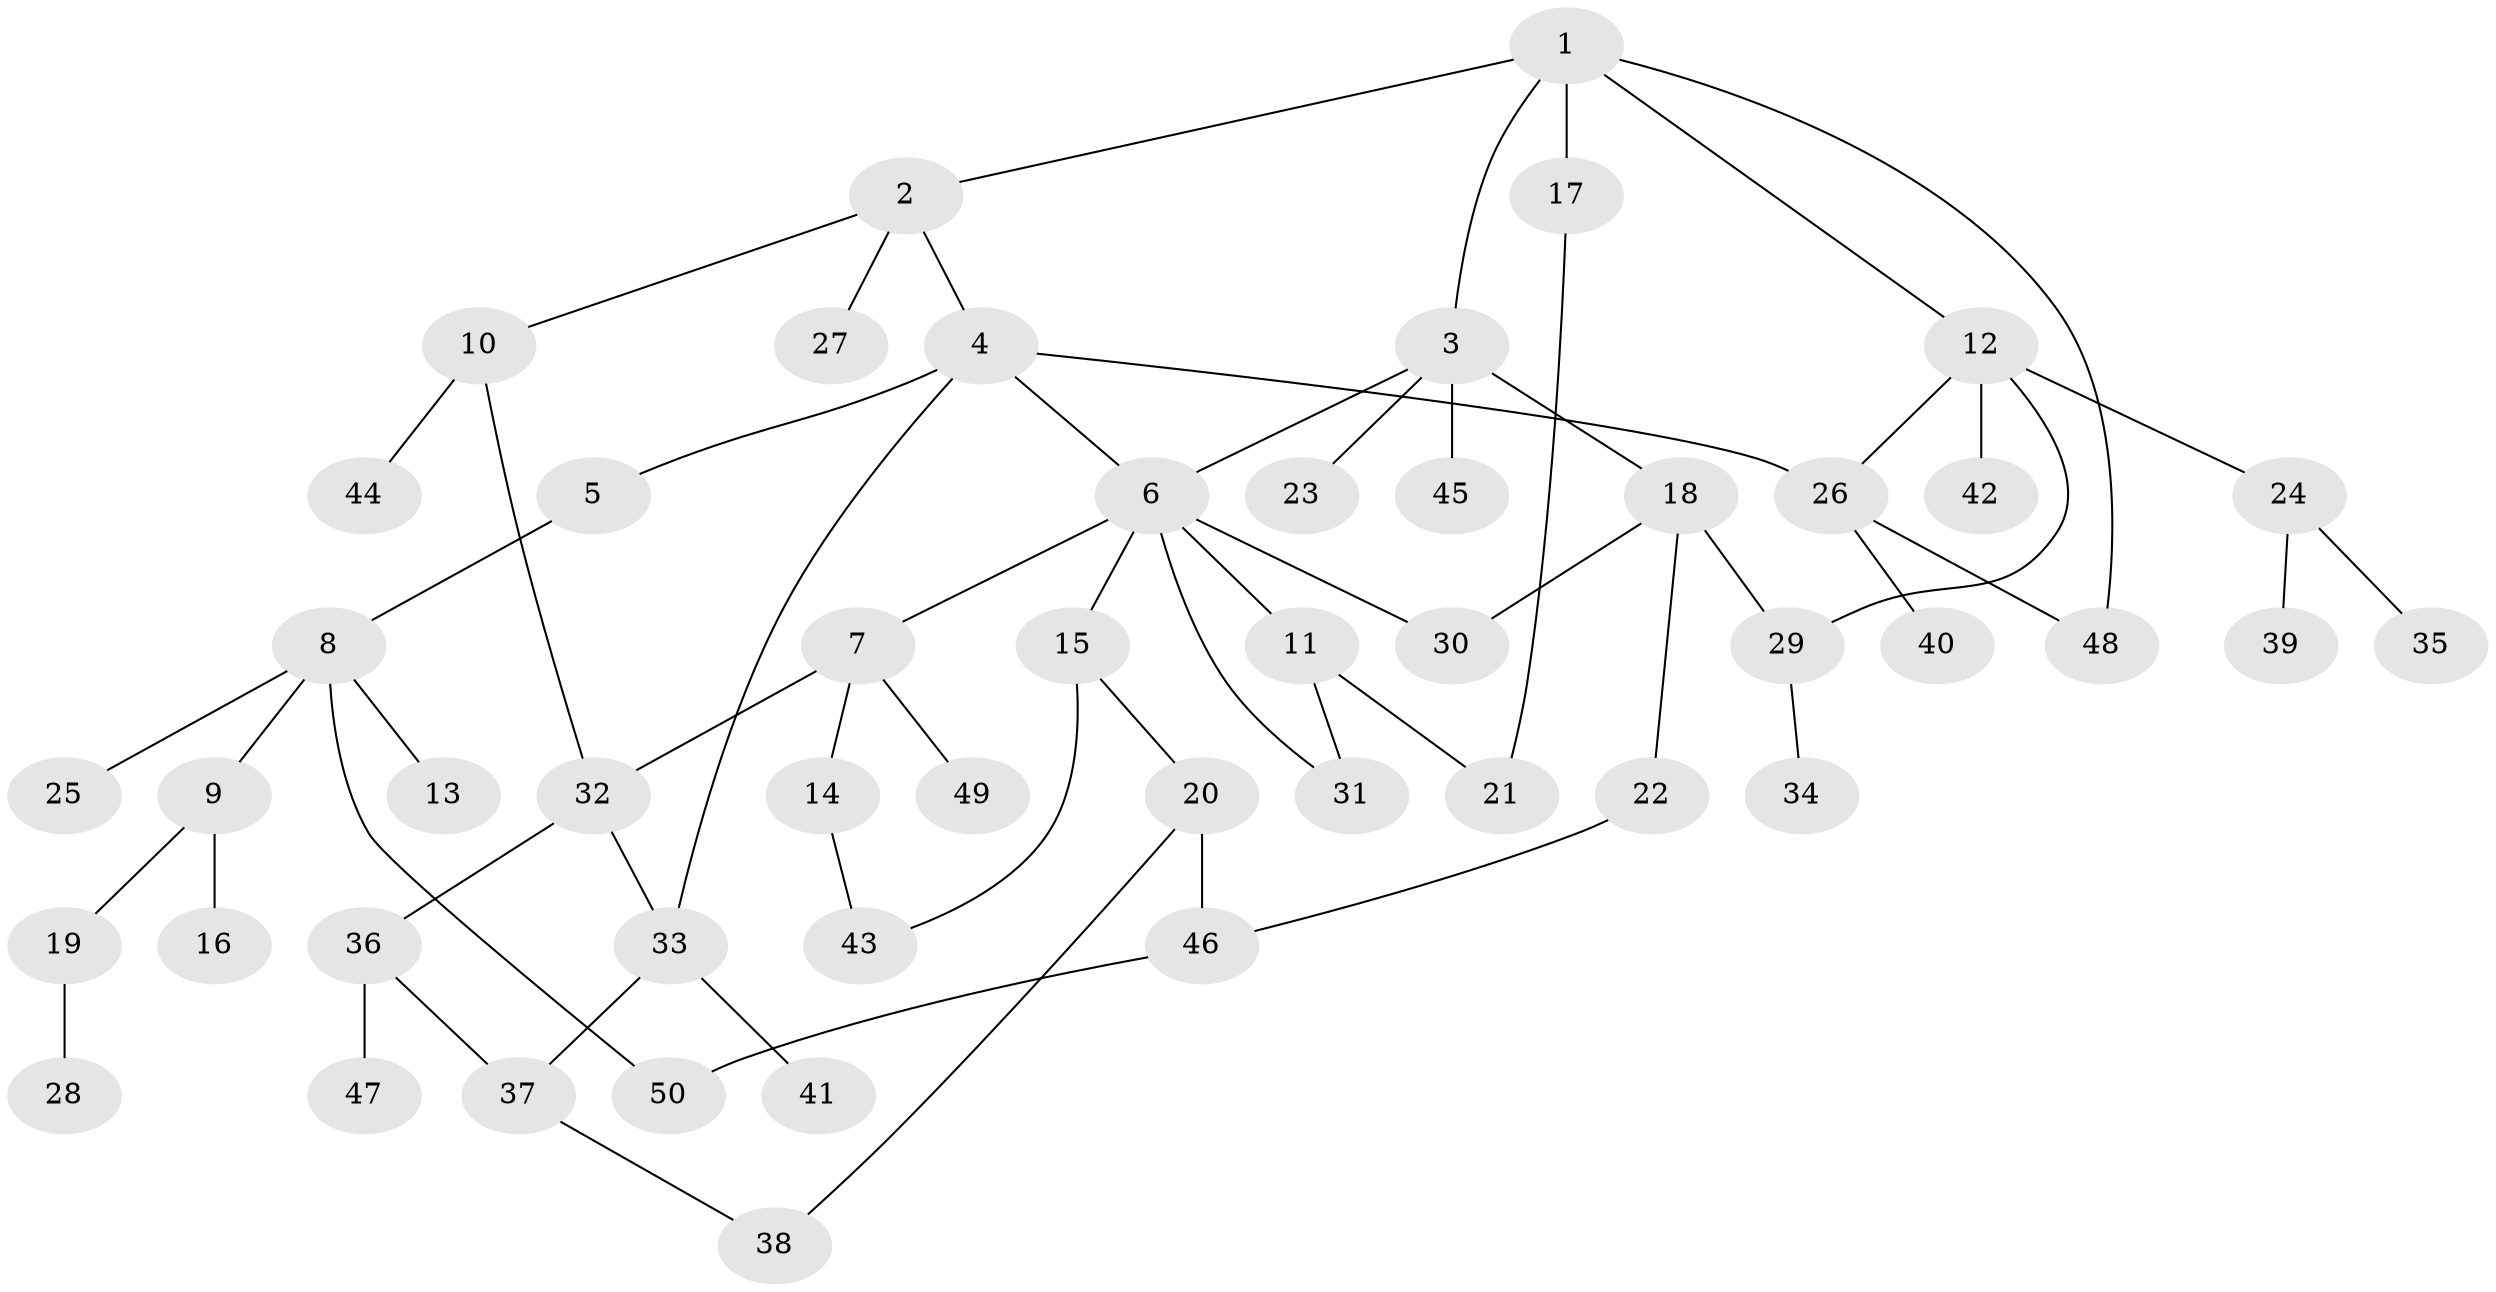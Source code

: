 // Generated by graph-tools (version 1.1) at 2025/49/03/09/25 03:49:23]
// undirected, 50 vertices, 63 edges
graph export_dot {
graph [start="1"]
  node [color=gray90,style=filled];
  1;
  2;
  3;
  4;
  5;
  6;
  7;
  8;
  9;
  10;
  11;
  12;
  13;
  14;
  15;
  16;
  17;
  18;
  19;
  20;
  21;
  22;
  23;
  24;
  25;
  26;
  27;
  28;
  29;
  30;
  31;
  32;
  33;
  34;
  35;
  36;
  37;
  38;
  39;
  40;
  41;
  42;
  43;
  44;
  45;
  46;
  47;
  48;
  49;
  50;
  1 -- 2;
  1 -- 3;
  1 -- 12;
  1 -- 17;
  1 -- 48;
  2 -- 4;
  2 -- 10;
  2 -- 27;
  3 -- 6;
  3 -- 18;
  3 -- 23;
  3 -- 45;
  4 -- 5;
  4 -- 26;
  4 -- 33;
  4 -- 6;
  5 -- 8;
  6 -- 7;
  6 -- 11;
  6 -- 15;
  6 -- 30;
  6 -- 31;
  7 -- 14;
  7 -- 49;
  7 -- 32;
  8 -- 9;
  8 -- 13;
  8 -- 25;
  8 -- 50;
  9 -- 16;
  9 -- 19;
  10 -- 32;
  10 -- 44;
  11 -- 21;
  11 -- 31;
  12 -- 24;
  12 -- 29;
  12 -- 42;
  12 -- 26;
  14 -- 43;
  15 -- 20;
  15 -- 43;
  17 -- 21;
  18 -- 22;
  18 -- 29;
  18 -- 30;
  19 -- 28;
  20 -- 38;
  20 -- 46;
  22 -- 46;
  24 -- 35;
  24 -- 39;
  26 -- 40;
  26 -- 48;
  29 -- 34;
  32 -- 33;
  32 -- 36;
  33 -- 37;
  33 -- 41;
  36 -- 47;
  36 -- 37;
  37 -- 38;
  46 -- 50;
}
